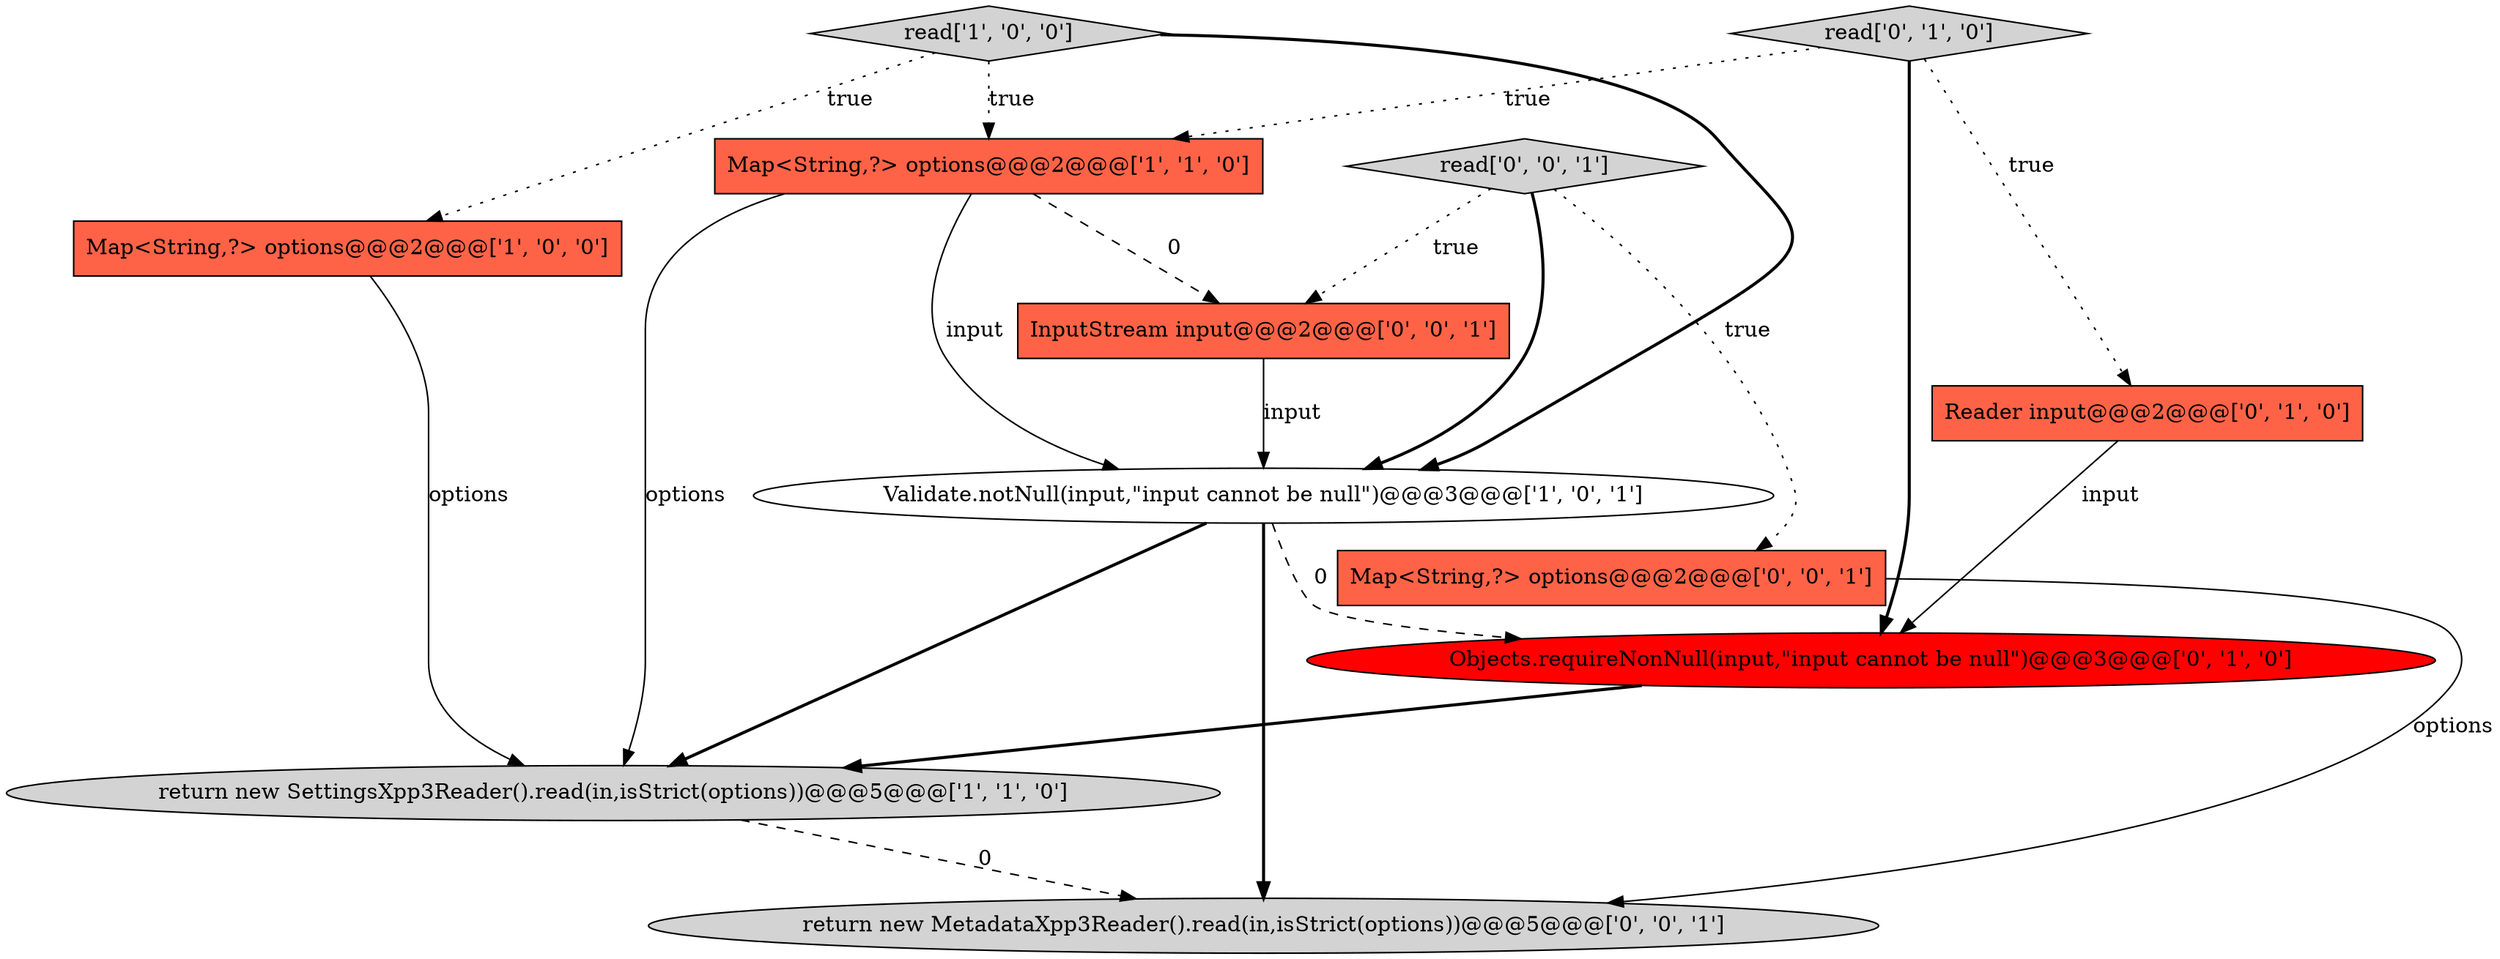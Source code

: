 digraph {
1 [style = filled, label = "return new SettingsXpp3Reader().read(in,isStrict(options))@@@5@@@['1', '1', '0']", fillcolor = lightgray, shape = ellipse image = "AAA0AAABBB1BBB"];
5 [style = filled, label = "read['0', '1', '0']", fillcolor = lightgray, shape = diamond image = "AAA0AAABBB2BBB"];
11 [style = filled, label = "InputStream input@@@2@@@['0', '0', '1']", fillcolor = tomato, shape = box image = "AAA0AAABBB3BBB"];
3 [style = filled, label = "Validate.notNull(input,\"input cannot be null\")@@@3@@@['1', '0', '1']", fillcolor = white, shape = ellipse image = "AAA0AAABBB1BBB"];
2 [style = filled, label = "read['1', '0', '0']", fillcolor = lightgray, shape = diamond image = "AAA0AAABBB1BBB"];
4 [style = filled, label = "Map<String,?> options@@@2@@@['1', '1', '0']", fillcolor = tomato, shape = box image = "AAA0AAABBB1BBB"];
8 [style = filled, label = "Map<String,?> options@@@2@@@['0', '0', '1']", fillcolor = tomato, shape = box image = "AAA0AAABBB3BBB"];
0 [style = filled, label = "Map<String,?> options@@@2@@@['1', '0', '0']", fillcolor = tomato, shape = box image = "AAA0AAABBB1BBB"];
10 [style = filled, label = "return new MetadataXpp3Reader().read(in,isStrict(options))@@@5@@@['0', '0', '1']", fillcolor = lightgray, shape = ellipse image = "AAA0AAABBB3BBB"];
9 [style = filled, label = "read['0', '0', '1']", fillcolor = lightgray, shape = diamond image = "AAA0AAABBB3BBB"];
6 [style = filled, label = "Objects.requireNonNull(input,\"input cannot be null\")@@@3@@@['0', '1', '0']", fillcolor = red, shape = ellipse image = "AAA1AAABBB2BBB"];
7 [style = filled, label = "Reader input@@@2@@@['0', '1', '0']", fillcolor = tomato, shape = box image = "AAA0AAABBB2BBB"];
3->6 [style = dashed, label="0"];
2->0 [style = dotted, label="true"];
3->1 [style = bold, label=""];
4->1 [style = solid, label="options"];
4->3 [style = solid, label="input"];
2->3 [style = bold, label=""];
9->11 [style = dotted, label="true"];
8->10 [style = solid, label="options"];
0->1 [style = solid, label="options"];
1->10 [style = dashed, label="0"];
5->4 [style = dotted, label="true"];
9->8 [style = dotted, label="true"];
7->6 [style = solid, label="input"];
6->1 [style = bold, label=""];
3->10 [style = bold, label=""];
11->3 [style = solid, label="input"];
5->6 [style = bold, label=""];
5->7 [style = dotted, label="true"];
2->4 [style = dotted, label="true"];
9->3 [style = bold, label=""];
4->11 [style = dashed, label="0"];
}
